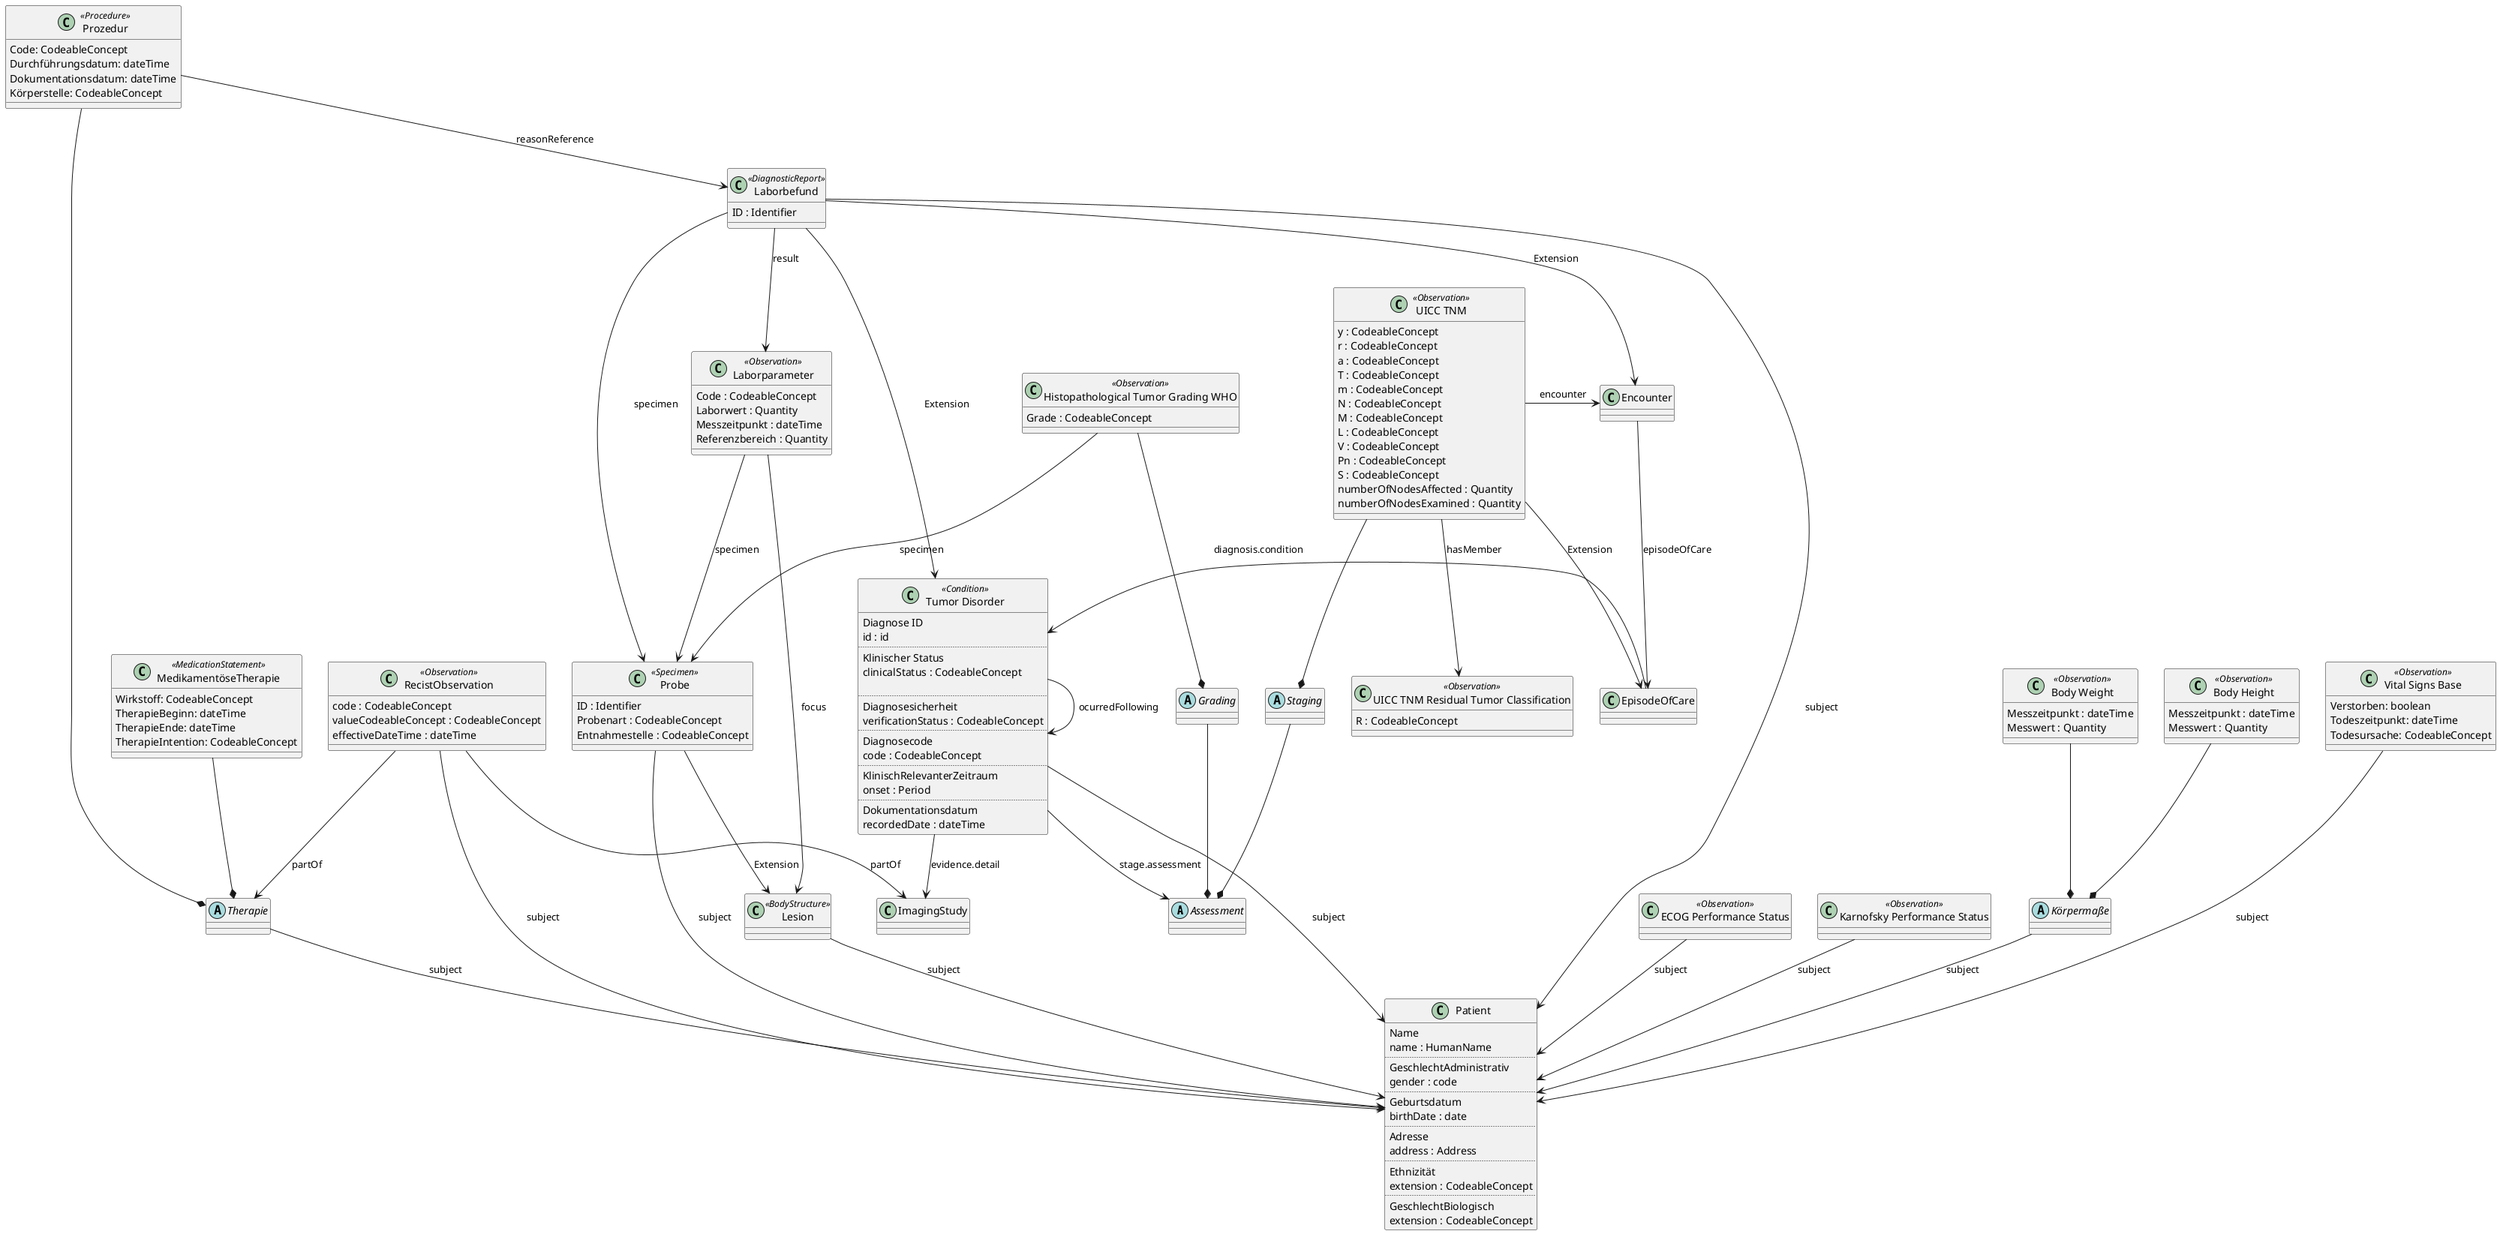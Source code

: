 @startuml "GOLD"
skinparam groupInheritance 2

together {
    abstract Assessment
    abstract Staging
    class "UICC TNM" as TNM <<Observation>>
    class "UICC TNM Residual Tumor Classification" as ResidualTumorClassification <<Observation>> 
    abstract Grading
    class "Histopathological Tumor Grading WHO" as HistopathologischesGrading <<Observation>>
    class "Tumor Disorder" as Tumorerkrankung <<Condition>>
    class ImagingStudy
}

together {
    abstract Therapie
    class MedikamentöseTherapie
}

together {
    ' class Patient
    class "Vital Signs Base" as Vitalstatus <<Observation>> 
    abstract Körpermaße
    class "Body Height" as Körpergröße <<Observation>> 
    class "Body Weight" as Körpergewicht <<Observation>>
}

together {
    class Laborbefund <<DiagnosticReport>>
    class Laborparameter <<Observation>>
    class Probe <<Specimen>>
    class Lesion <<BodyStructure>>
}

together {
    class EpisodeOfCare
    class Encounter
}

class Patient {
    Name
    name : HumanName
    ..
    GeschlechtAdministrativ
    gender : code
    ..
    Geburtsdatum
    birthDate : date
    ..
    Adresse
    address : Address
    ..
    Ethnizität
    extension : CodeableConcept
    ..
    GeschlechtBiologisch
    extension : CodeableConcept
}

class Vitalstatus {
    Verstorben: boolean
    Todeszeitpunkt: dateTime
    Todesursache: CodeableConcept
}

abstract Körpermaße {}

class Körpergröße {
    Messzeitpunkt : dateTime
    Messwert : Quantity
}

class Körpergewicht {
    Messzeitpunkt : dateTime
    Messwert : Quantity
}

class Tumorerkrankung {
    Diagnose ID
    id : id
    ..
    Klinischer Status
    clinicalStatus : CodeableConcept

    ..
    Diagnosesicherheit
    verificationStatus : CodeableConcept
    ..
    Diagnosecode
    code : CodeableConcept
    ..
    KlinischRelevanterZeitraum
    onset : Period
    ..
    Dokumentationsdatum
    recordedDate : dateTime
}

class RecistObservation <<Observation>> {
    code : CodeableConcept
    valueCodeableConcept : CodeableConcept
    effectiveDateTime : dateTime
}

class Laborbefund <<DiagnosticReport>> {
    ID : Identifier
}

class ImagingStudy{}

class Laborparameter <<Observation>> {
    Code : CodeableConcept
    Laborwert : Quantity
    Messzeitpunkt : dateTime
    Referenzbereich : Quantity
}

class Probe <<Specimen>> {
    ID : Identifier
    Probenart : CodeableConcept
    Entnahmestelle : CodeableConcept
}

abstract Assessment {}
abstract Staging {}
abstract Grading {}

class TNM {
    y : CodeableConcept
    r : CodeableConcept
    a : CodeableConcept
    T : CodeableConcept
    m : CodeableConcept
    N : CodeableConcept
    M : CodeableConcept
    L : CodeableConcept
    V : CodeableConcept
    Pn : CodeableConcept
    S : CodeableConcept
    numberOfNodesAffected : Quantity
    numberOfNodesExamined : Quantity
}

class ResidualTumorClassification {
    R : CodeableConcept
}

class HistopathologischesGrading <<Observation>> {
    Grade : CodeableConcept
}

abstract Therapie {}

class Prozedur <<Procedure>> {
    Code: CodeableConcept
    Durchführungsdatum: dateTime
    Dokumentationsdatum: dateTime
    Körperstelle: CodeableConcept
}


class MedikamentöseTherapie <<MedicationStatement>> {
    Wirkstoff: CodeableConcept
    TherapieBeginn: dateTime
    TherapieEnde: dateTime
    TherapieIntention: CodeableConcept
}

class "ECOG Performance Status" as ECOG <<Observation>> {}
class "Karnofsky Performance Status" as Karnofsky <<Observation>> {}
class Lesion <<BodyStructure>> {}
class EpisodeOfCare {}
class Encounter {}


Vitalstatus --> Patient : subject
Körpergröße --* Körpermaße
Körpermaße --> Patient : subject
Körpergewicht --* Körpermaße
Tumorerkrankung --> ImagingStudy : evidence.detail
Tumorerkrankung --> Patient : subject
Tumorerkrankung --> Tumorerkrankung : "ocurredFollowing"
Tumorerkrankung --> Assessment : stage.assessment
RecistObservation --> Patient : subject
RecistObservation --> ImagingStudy : partOf
RecistObservation --> Therapie : partOf
Laborbefund --> Patient : subject
Laborbefund --> Laborparameter : result
Laborparameter --> Probe : specimen
Staging --* Assessment
Grading --* Assessment
TNM --* Staging
TNM --> ResidualTumorClassification : hasMember
HistopathologischesGrading --* Grading
HistopathologischesGrading --> Probe : specimen
Therapie --> Patient : subject
Prozedur --* Therapie
MedikamentöseTherapie --* Therapie
ECOG --> Patient : subject
Karnofsky --> Patient : subject
Lesion --> Patient : subject
Probe --> Lesion : Extension
Probe --> Patient : subject
Laborparameter --> Lesion : focus
Laborbefund --> Probe : specimen
Encounter --> EpisodeOfCare : episodeOfCare
EpisodeOfCare --> Tumorerkrankung : diagnosis.condition
TNM --> EpisodeOfCare : Extension
TNM --> Encounter : encounter
Laborbefund --> Encounter : Extension
Laborbefund --> Tumorerkrankung : Extension
Prozedur --> Laborbefund : reasonReference

@enduml